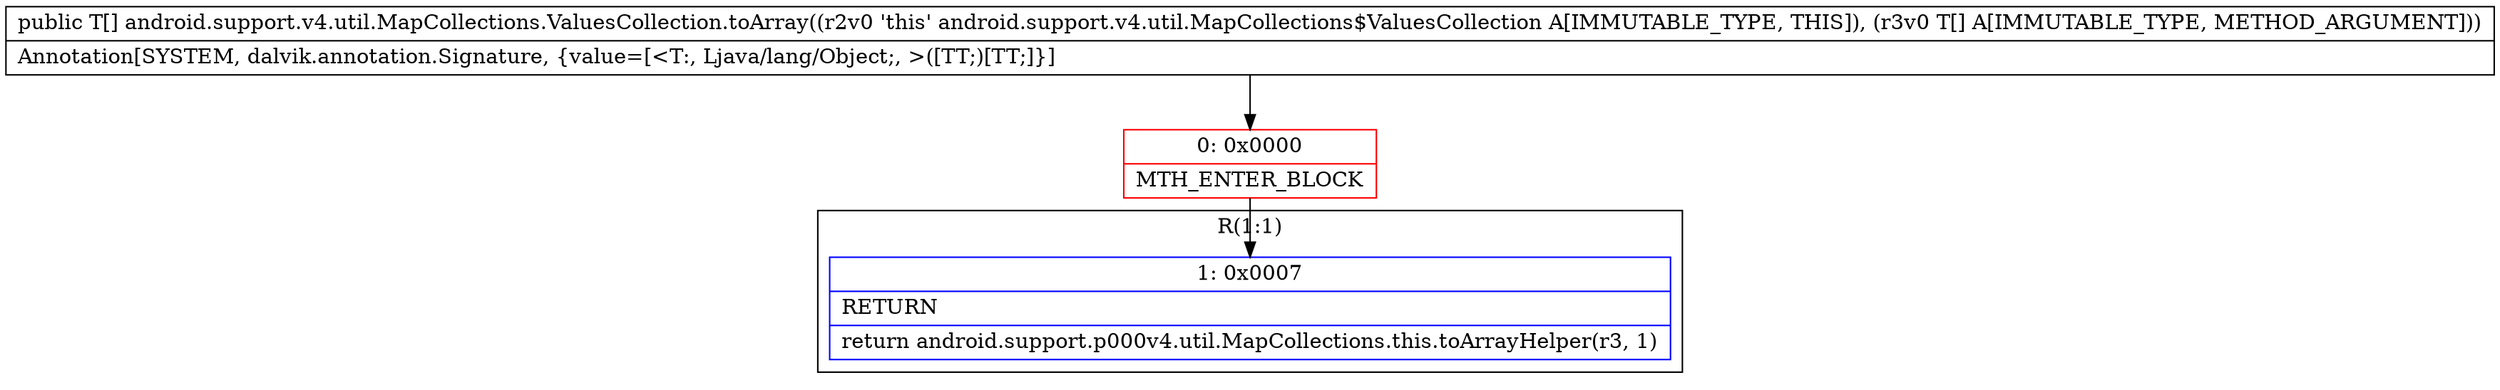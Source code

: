 digraph "CFG forandroid.support.v4.util.MapCollections.ValuesCollection.toArray([Ljava\/lang\/Object;)[Ljava\/lang\/Object;" {
subgraph cluster_Region_521888239 {
label = "R(1:1)";
node [shape=record,color=blue];
Node_1 [shape=record,label="{1\:\ 0x0007|RETURN\l|return android.support.p000v4.util.MapCollections.this.toArrayHelper(r3, 1)\l}"];
}
Node_0 [shape=record,color=red,label="{0\:\ 0x0000|MTH_ENTER_BLOCK\l}"];
MethodNode[shape=record,label="{public T[] android.support.v4.util.MapCollections.ValuesCollection.toArray((r2v0 'this' android.support.v4.util.MapCollections$ValuesCollection A[IMMUTABLE_TYPE, THIS]), (r3v0 T[] A[IMMUTABLE_TYPE, METHOD_ARGUMENT]))  | Annotation[SYSTEM, dalvik.annotation.Signature, \{value=[\<T:, Ljava\/lang\/Object;, \>([TT;)[TT;]\}]\l}"];
MethodNode -> Node_0;
Node_0 -> Node_1;
}

